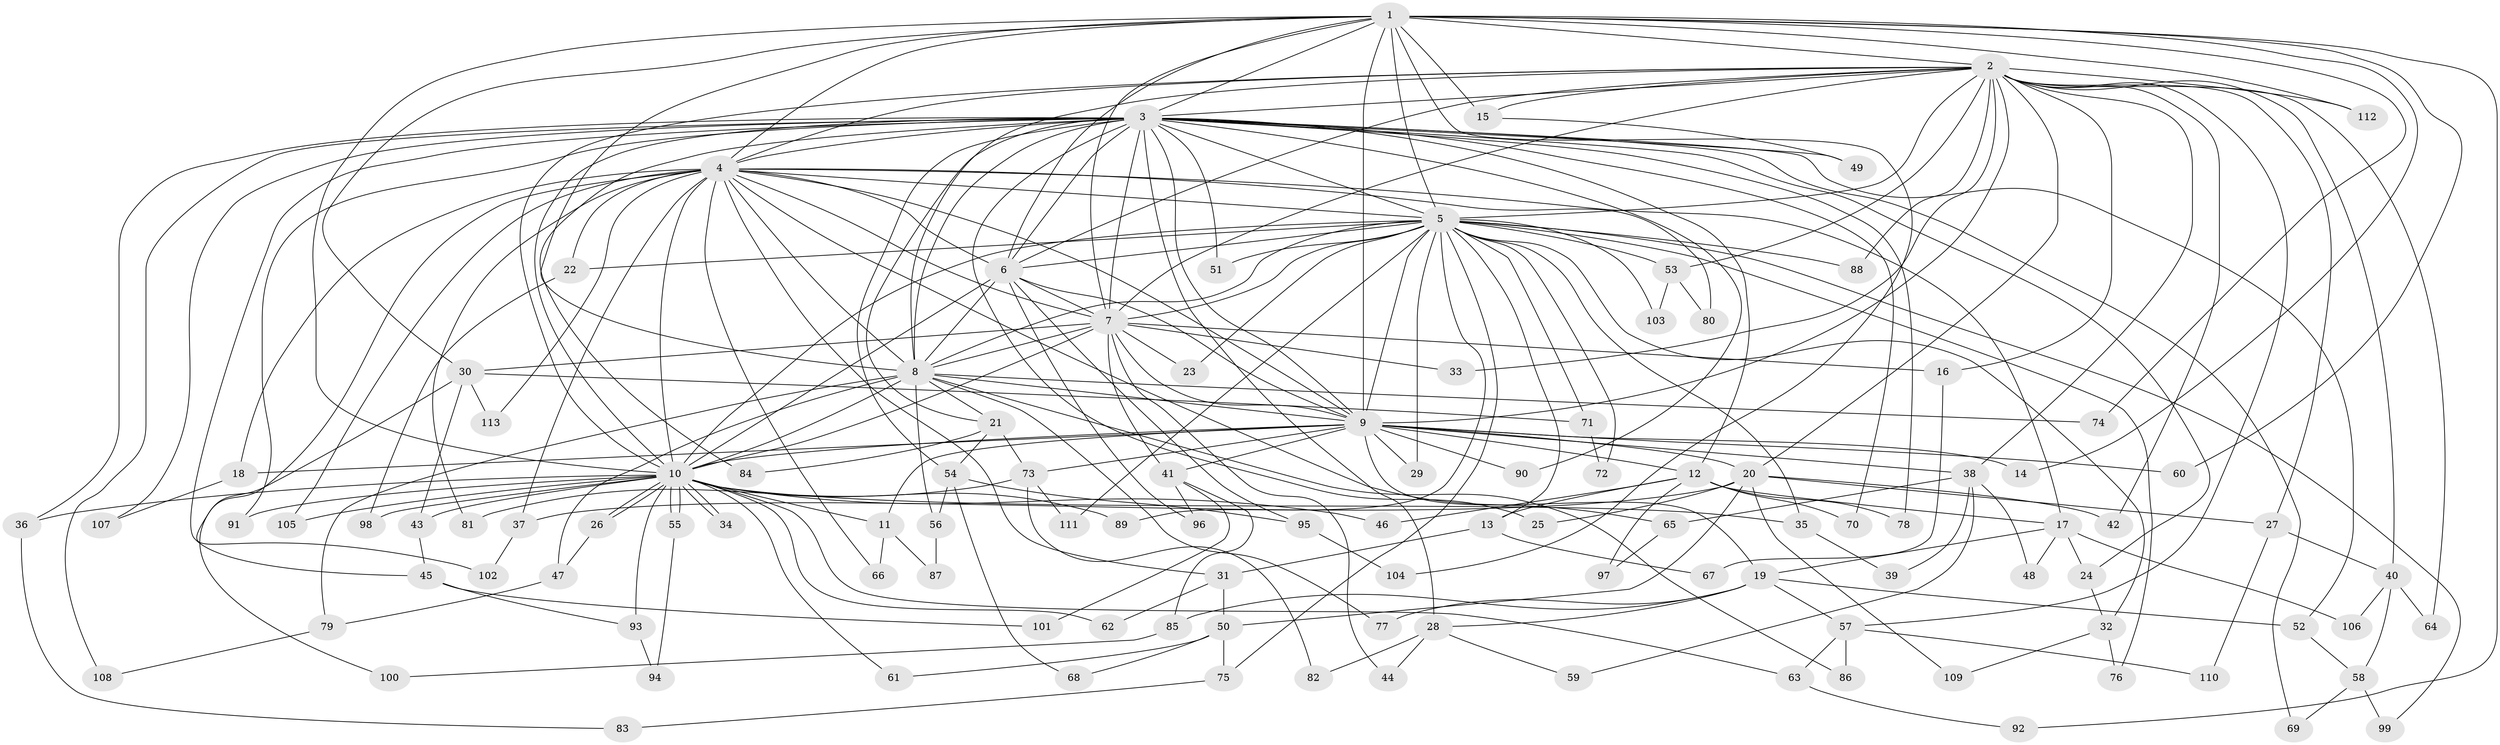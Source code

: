 // Generated by graph-tools (version 1.1) at 2025/35/03/09/25 02:35:12]
// undirected, 113 vertices, 251 edges
graph export_dot {
graph [start="1"]
  node [color=gray90,style=filled];
  1;
  2;
  3;
  4;
  5;
  6;
  7;
  8;
  9;
  10;
  11;
  12;
  13;
  14;
  15;
  16;
  17;
  18;
  19;
  20;
  21;
  22;
  23;
  24;
  25;
  26;
  27;
  28;
  29;
  30;
  31;
  32;
  33;
  34;
  35;
  36;
  37;
  38;
  39;
  40;
  41;
  42;
  43;
  44;
  45;
  46;
  47;
  48;
  49;
  50;
  51;
  52;
  53;
  54;
  55;
  56;
  57;
  58;
  59;
  60;
  61;
  62;
  63;
  64;
  65;
  66;
  67;
  68;
  69;
  70;
  71;
  72;
  73;
  74;
  75;
  76;
  77;
  78;
  79;
  80;
  81;
  82;
  83;
  84;
  85;
  86;
  87;
  88;
  89;
  90;
  91;
  92;
  93;
  94;
  95;
  96;
  97;
  98;
  99;
  100;
  101;
  102;
  103;
  104;
  105;
  106;
  107;
  108;
  109;
  110;
  111;
  112;
  113;
  1 -- 2;
  1 -- 3;
  1 -- 4;
  1 -- 5;
  1 -- 6;
  1 -- 7;
  1 -- 8;
  1 -- 9;
  1 -- 10;
  1 -- 14;
  1 -- 15;
  1 -- 30;
  1 -- 60;
  1 -- 74;
  1 -- 92;
  1 -- 104;
  1 -- 112;
  2 -- 3;
  2 -- 4;
  2 -- 5;
  2 -- 6;
  2 -- 7;
  2 -- 8;
  2 -- 9;
  2 -- 10;
  2 -- 15;
  2 -- 16;
  2 -- 20;
  2 -- 27;
  2 -- 33;
  2 -- 38;
  2 -- 40;
  2 -- 42;
  2 -- 53;
  2 -- 57;
  2 -- 64;
  2 -- 88;
  2 -- 112;
  3 -- 4;
  3 -- 5;
  3 -- 6;
  3 -- 7;
  3 -- 8;
  3 -- 9;
  3 -- 10;
  3 -- 12;
  3 -- 21;
  3 -- 24;
  3 -- 25;
  3 -- 28;
  3 -- 36;
  3 -- 45;
  3 -- 49;
  3 -- 51;
  3 -- 52;
  3 -- 54;
  3 -- 69;
  3 -- 70;
  3 -- 78;
  3 -- 84;
  3 -- 90;
  3 -- 91;
  3 -- 107;
  3 -- 108;
  4 -- 5;
  4 -- 6;
  4 -- 7;
  4 -- 8;
  4 -- 9;
  4 -- 10;
  4 -- 17;
  4 -- 18;
  4 -- 22;
  4 -- 31;
  4 -- 37;
  4 -- 65;
  4 -- 66;
  4 -- 80;
  4 -- 81;
  4 -- 102;
  4 -- 105;
  4 -- 113;
  5 -- 6;
  5 -- 7;
  5 -- 8;
  5 -- 9;
  5 -- 10;
  5 -- 13;
  5 -- 22;
  5 -- 23;
  5 -- 29;
  5 -- 32;
  5 -- 35;
  5 -- 51;
  5 -- 53;
  5 -- 71;
  5 -- 72;
  5 -- 75;
  5 -- 76;
  5 -- 88;
  5 -- 89;
  5 -- 99;
  5 -- 103;
  5 -- 111;
  6 -- 7;
  6 -- 8;
  6 -- 9;
  6 -- 10;
  6 -- 95;
  6 -- 96;
  7 -- 8;
  7 -- 9;
  7 -- 10;
  7 -- 16;
  7 -- 23;
  7 -- 30;
  7 -- 33;
  7 -- 41;
  7 -- 44;
  8 -- 9;
  8 -- 10;
  8 -- 21;
  8 -- 47;
  8 -- 56;
  8 -- 74;
  8 -- 77;
  8 -- 79;
  8 -- 86;
  9 -- 10;
  9 -- 11;
  9 -- 12;
  9 -- 14;
  9 -- 18;
  9 -- 19;
  9 -- 20;
  9 -- 29;
  9 -- 38;
  9 -- 41;
  9 -- 60;
  9 -- 73;
  9 -- 90;
  10 -- 11;
  10 -- 26;
  10 -- 26;
  10 -- 34;
  10 -- 34;
  10 -- 35;
  10 -- 36;
  10 -- 43;
  10 -- 46;
  10 -- 55;
  10 -- 55;
  10 -- 61;
  10 -- 62;
  10 -- 63;
  10 -- 89;
  10 -- 91;
  10 -- 93;
  10 -- 98;
  10 -- 105;
  11 -- 66;
  11 -- 87;
  12 -- 13;
  12 -- 17;
  12 -- 46;
  12 -- 70;
  12 -- 78;
  12 -- 97;
  13 -- 31;
  13 -- 67;
  15 -- 49;
  16 -- 67;
  17 -- 19;
  17 -- 24;
  17 -- 48;
  17 -- 106;
  18 -- 107;
  19 -- 28;
  19 -- 52;
  19 -- 57;
  19 -- 77;
  19 -- 85;
  20 -- 25;
  20 -- 27;
  20 -- 37;
  20 -- 42;
  20 -- 50;
  20 -- 109;
  21 -- 54;
  21 -- 73;
  21 -- 84;
  22 -- 98;
  24 -- 32;
  26 -- 47;
  27 -- 40;
  27 -- 110;
  28 -- 44;
  28 -- 59;
  28 -- 82;
  30 -- 43;
  30 -- 71;
  30 -- 100;
  30 -- 113;
  31 -- 50;
  31 -- 62;
  32 -- 76;
  32 -- 109;
  35 -- 39;
  36 -- 83;
  37 -- 102;
  38 -- 39;
  38 -- 48;
  38 -- 59;
  38 -- 65;
  40 -- 58;
  40 -- 64;
  40 -- 106;
  41 -- 85;
  41 -- 96;
  41 -- 101;
  43 -- 45;
  45 -- 93;
  45 -- 101;
  47 -- 79;
  50 -- 61;
  50 -- 68;
  50 -- 75;
  52 -- 58;
  53 -- 80;
  53 -- 103;
  54 -- 56;
  54 -- 68;
  54 -- 95;
  55 -- 94;
  56 -- 87;
  57 -- 63;
  57 -- 86;
  57 -- 110;
  58 -- 69;
  58 -- 99;
  63 -- 92;
  65 -- 97;
  71 -- 72;
  73 -- 81;
  73 -- 82;
  73 -- 111;
  75 -- 83;
  79 -- 108;
  85 -- 100;
  93 -- 94;
  95 -- 104;
}
